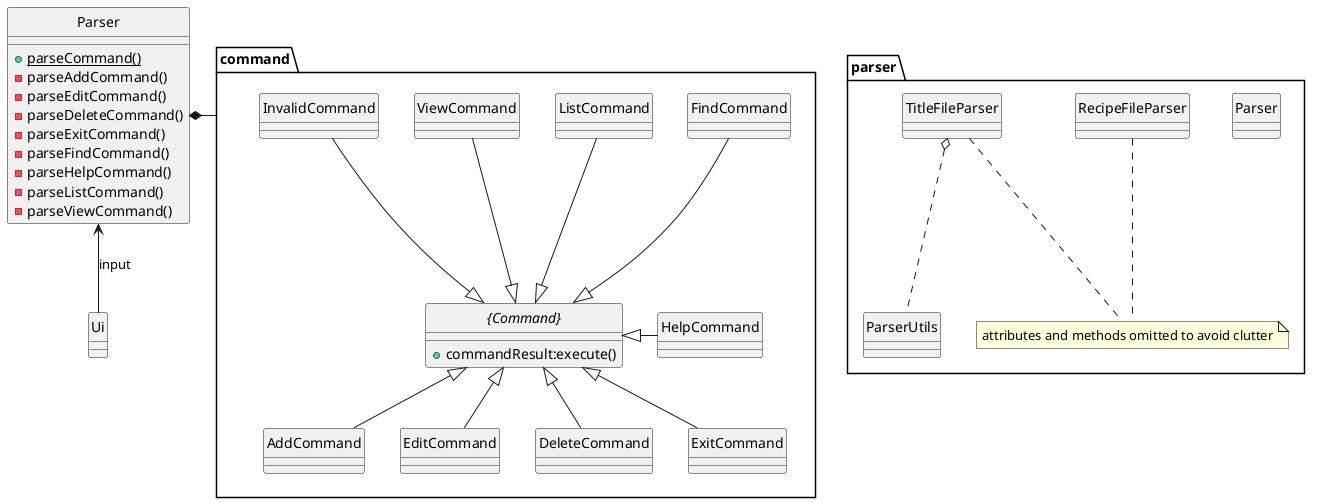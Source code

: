 @startuml
skinparam Style strictuml


package parser as pkg{
class Parser
class ParserUtils
class RecipeFileParser
class TitleFileParser
note "attributes and methods omitted to avoid clutter" as N1
}

TitleFileParser o.- ParserUtils



TitleFileParser .- N1
RecipeFileParser .- N1


class Parser{
    +{static}parseCommand()
    -parseAddCommand()
    -parseEditCommand()
    -parseDeleteCommand()
    -parseExitCommand()
    -parseFindCommand()
    -parseHelpCommand()
    -parseListCommand()
    -parseViewCommand()
}


package command {
abstract "{Command}" as Command {
    +commandResult:execute()
}
Class AddCommand
Class EditCommand
Class DeleteCommand
Class ExitCommand
Class FindCommand
Class HelpCommand
Class ListCommand
Class ViewCommand
Class InvalidCommand
}
Parser *-right- command
AddCommand -up-|> Command
EditCommand -up-|> Command
DeleteCommand -up-|> Command
ExitCommand -up-|> Command
FindCommand -down-|> Command
HelpCommand -l-|> Command
ListCommand -down-|> Command
ViewCommand -down-|> Command
InvalidCommand -down-|> Command

Ui -u-> Parser: input

@enduml